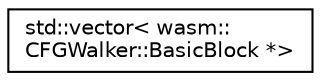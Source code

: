 digraph "Graphical Class Hierarchy"
{
  edge [fontname="Helvetica",fontsize="10",labelfontname="Helvetica",labelfontsize="10"];
  node [fontname="Helvetica",fontsize="10",shape=record];
  rankdir="LR";
  Node0 [label="std::vector\< wasm::\lCFGWalker::BasicBlock *\>",height=0.2,width=0.4,color="black", fillcolor="white", style="filled",URL="$classstd_1_1vector.html"];
}
